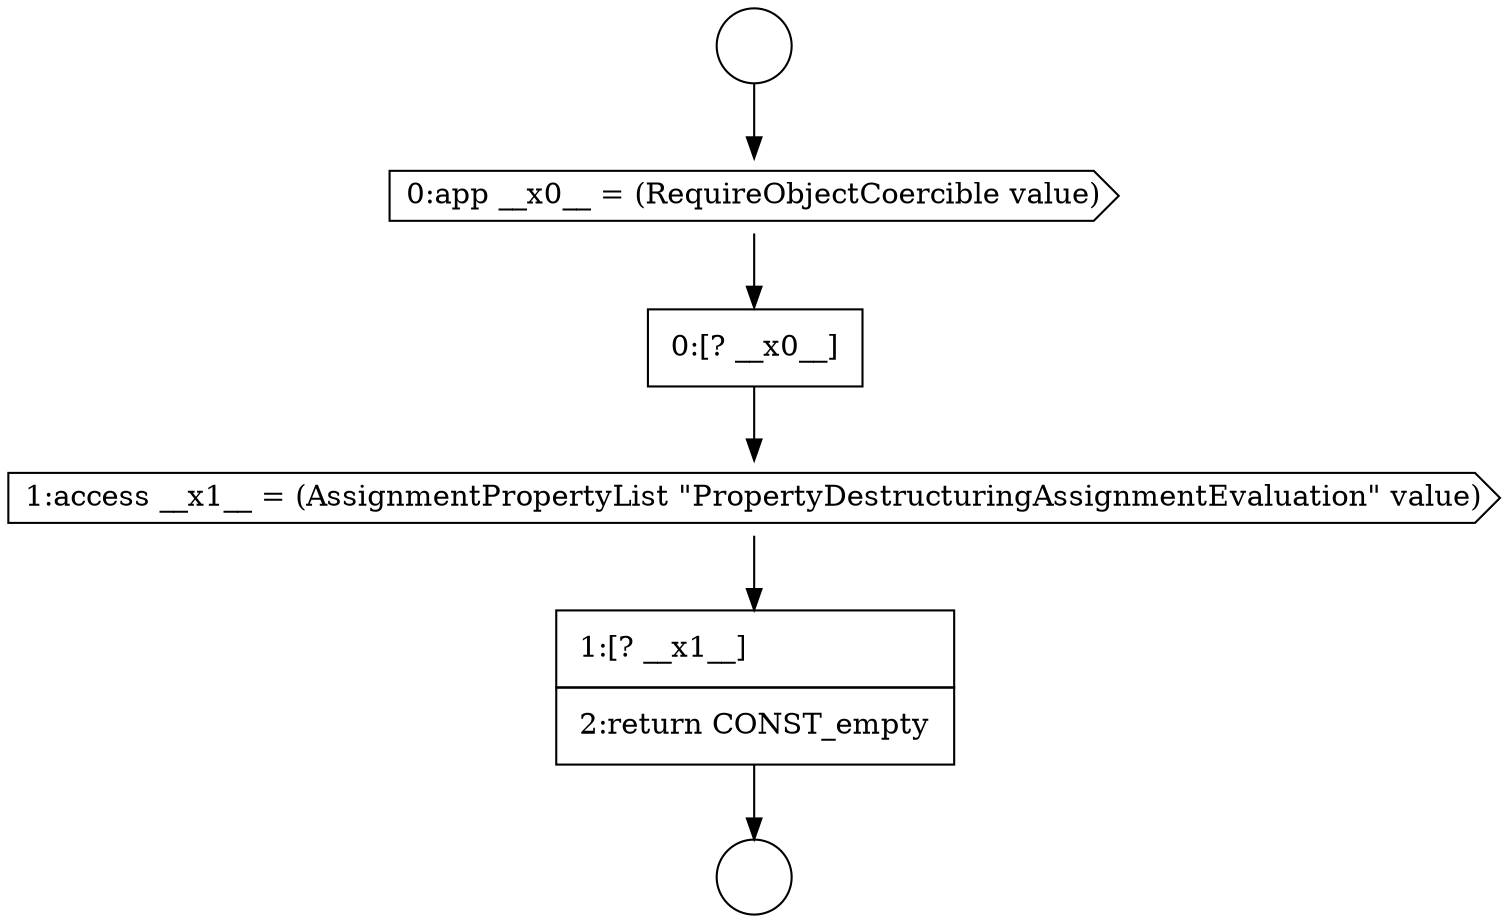 digraph {
  node5088 [shape=circle label=" " color="black" fillcolor="white" style=filled]
  node5091 [shape=none, margin=0, label=<<font color="black">
    <table border="0" cellborder="1" cellspacing="0" cellpadding="10">
      <tr><td align="left">0:[? __x0__]</td></tr>
    </table>
  </font>> color="black" fillcolor="white" style=filled]
  node5090 [shape=cds, label=<<font color="black">0:app __x0__ = (RequireObjectCoercible value)</font>> color="black" fillcolor="white" style=filled]
  node5093 [shape=none, margin=0, label=<<font color="black">
    <table border="0" cellborder="1" cellspacing="0" cellpadding="10">
      <tr><td align="left">1:[? __x1__]</td></tr>
      <tr><td align="left">2:return CONST_empty</td></tr>
    </table>
  </font>> color="black" fillcolor="white" style=filled]
  node5089 [shape=circle label=" " color="black" fillcolor="white" style=filled]
  node5092 [shape=cds, label=<<font color="black">1:access __x1__ = (AssignmentPropertyList &quot;PropertyDestructuringAssignmentEvaluation&quot; value)</font>> color="black" fillcolor="white" style=filled]
  node5093 -> node5089 [ color="black"]
  node5090 -> node5091 [ color="black"]
  node5091 -> node5092 [ color="black"]
  node5092 -> node5093 [ color="black"]
  node5088 -> node5090 [ color="black"]
}
